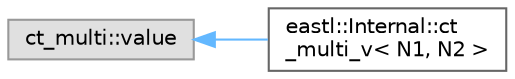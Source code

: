 digraph "类继承关系图"
{
 // LATEX_PDF_SIZE
  bgcolor="transparent";
  edge [fontname=Helvetica,fontsize=10,labelfontname=Helvetica,labelfontsize=10];
  node [fontname=Helvetica,fontsize=10,shape=box,height=0.2,width=0.4];
  rankdir="LR";
  Node0 [id="Node000000",label="ct_multi::value",height=0.2,width=0.4,color="grey60", fillcolor="#E0E0E0", style="filled",tooltip=" "];
  Node0 -> Node1 [id="edge551_Node000000_Node000001",dir="back",color="steelblue1",style="solid",tooltip=" "];
  Node1 [id="Node000001",label="eastl::Internal::ct\l_multi_v\< N1, N2 \>",height=0.2,width=0.4,color="grey40", fillcolor="white", style="filled",URL="$structeastl_1_1_internal_1_1ct__multi__v.html",tooltip=" "];
}
